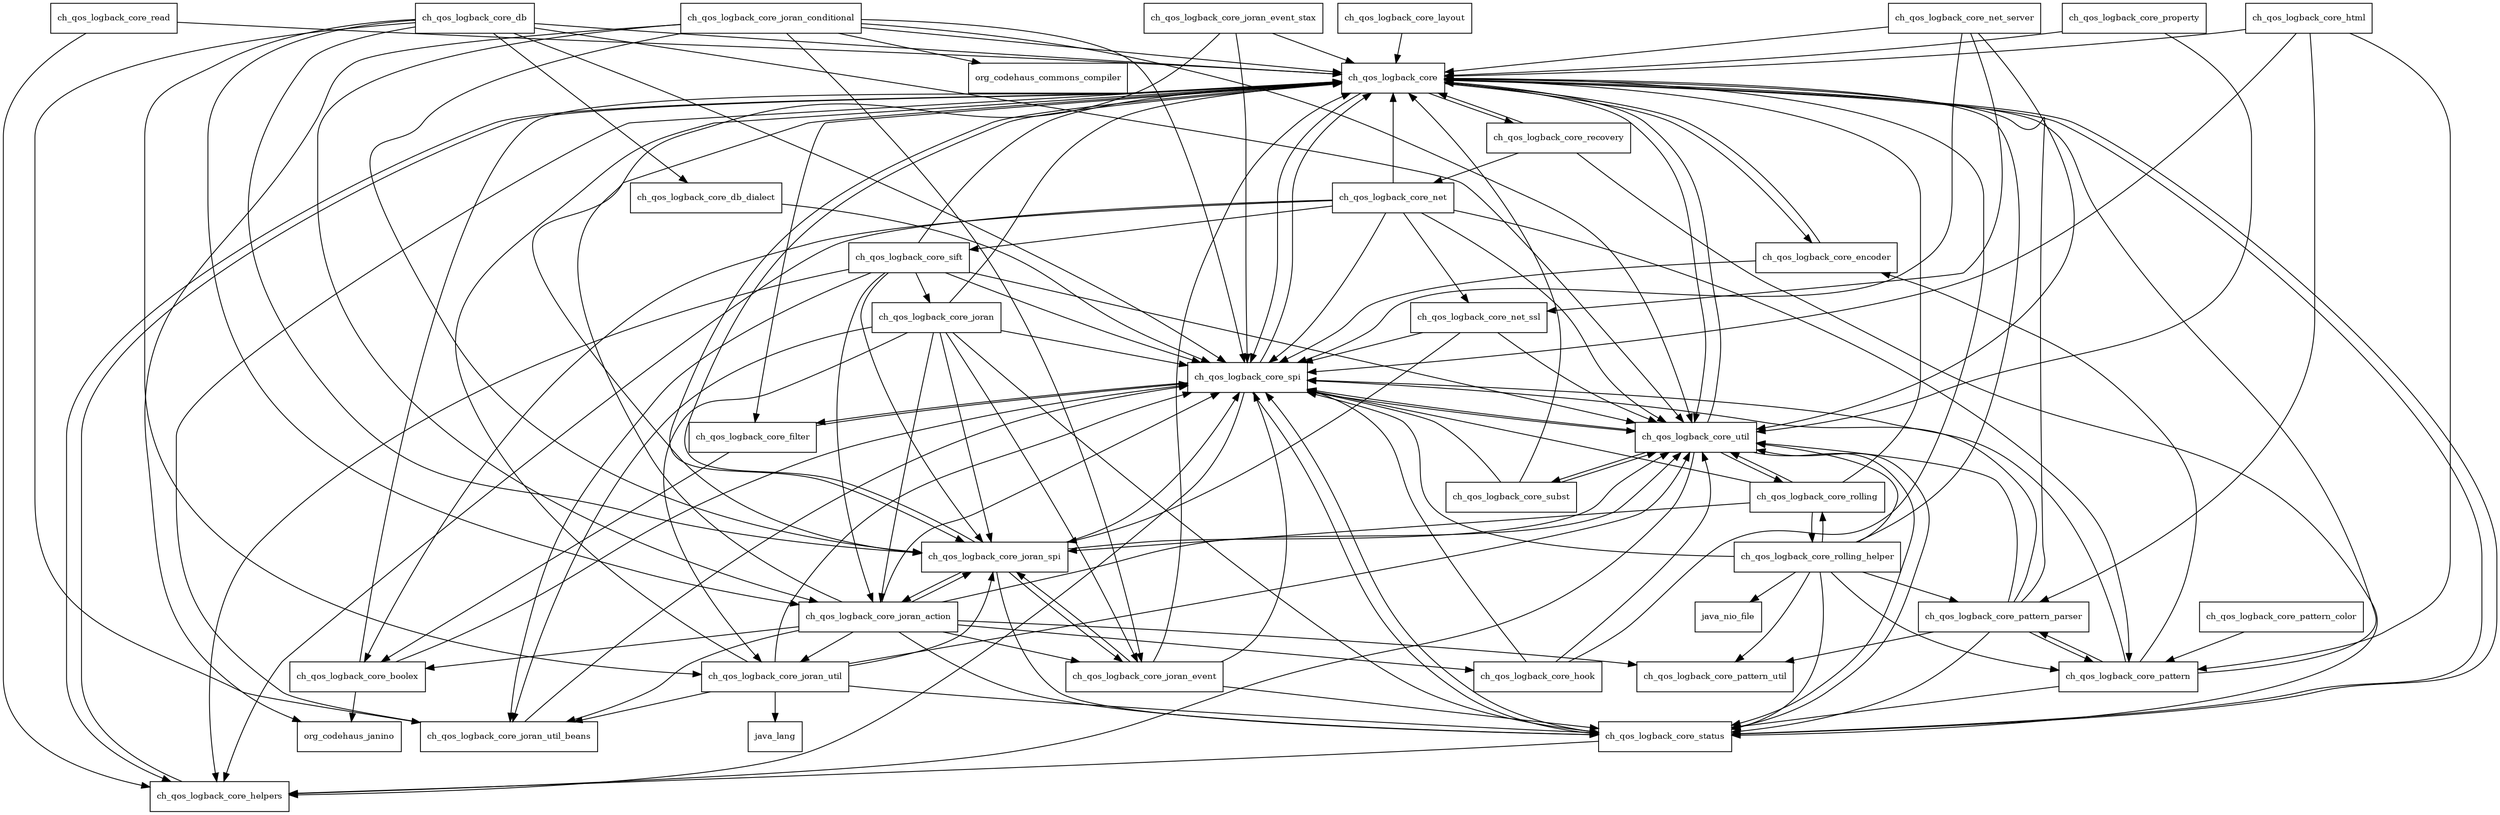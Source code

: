 digraph logback_core_1_3_0_alpha4_package_dependencies {
  node [shape = box, fontsize=10.0];
  ch_qos_logback_core -> ch_qos_logback_core_encoder;
  ch_qos_logback_core -> ch_qos_logback_core_filter;
  ch_qos_logback_core -> ch_qos_logback_core_helpers;
  ch_qos_logback_core -> ch_qos_logback_core_joran_spi;
  ch_qos_logback_core -> ch_qos_logback_core_recovery;
  ch_qos_logback_core -> ch_qos_logback_core_spi;
  ch_qos_logback_core -> ch_qos_logback_core_status;
  ch_qos_logback_core -> ch_qos_logback_core_util;
  ch_qos_logback_core_boolex -> ch_qos_logback_core;
  ch_qos_logback_core_boolex -> ch_qos_logback_core_spi;
  ch_qos_logback_core_boolex -> org_codehaus_janino;
  ch_qos_logback_core_db -> ch_qos_logback_core;
  ch_qos_logback_core_db -> ch_qos_logback_core_db_dialect;
  ch_qos_logback_core_db -> ch_qos_logback_core_joran_action;
  ch_qos_logback_core_db -> ch_qos_logback_core_joran_spi;
  ch_qos_logback_core_db -> ch_qos_logback_core_joran_util;
  ch_qos_logback_core_db -> ch_qos_logback_core_joran_util_beans;
  ch_qos_logback_core_db -> ch_qos_logback_core_spi;
  ch_qos_logback_core_db -> ch_qos_logback_core_util;
  ch_qos_logback_core_db_dialect -> ch_qos_logback_core_spi;
  ch_qos_logback_core_encoder -> ch_qos_logback_core;
  ch_qos_logback_core_encoder -> ch_qos_logback_core_spi;
  ch_qos_logback_core_filter -> ch_qos_logback_core_boolex;
  ch_qos_logback_core_filter -> ch_qos_logback_core_spi;
  ch_qos_logback_core_helpers -> ch_qos_logback_core;
  ch_qos_logback_core_hook -> ch_qos_logback_core;
  ch_qos_logback_core_hook -> ch_qos_logback_core_spi;
  ch_qos_logback_core_hook -> ch_qos_logback_core_util;
  ch_qos_logback_core_html -> ch_qos_logback_core;
  ch_qos_logback_core_html -> ch_qos_logback_core_pattern;
  ch_qos_logback_core_html -> ch_qos_logback_core_pattern_parser;
  ch_qos_logback_core_html -> ch_qos_logback_core_spi;
  ch_qos_logback_core_joran -> ch_qos_logback_core;
  ch_qos_logback_core_joran -> ch_qos_logback_core_joran_action;
  ch_qos_logback_core_joran -> ch_qos_logback_core_joran_event;
  ch_qos_logback_core_joran -> ch_qos_logback_core_joran_spi;
  ch_qos_logback_core_joran -> ch_qos_logback_core_joran_util;
  ch_qos_logback_core_joran -> ch_qos_logback_core_joran_util_beans;
  ch_qos_logback_core_joran -> ch_qos_logback_core_spi;
  ch_qos_logback_core_joran -> ch_qos_logback_core_status;
  ch_qos_logback_core_joran_action -> ch_qos_logback_core;
  ch_qos_logback_core_joran_action -> ch_qos_logback_core_boolex;
  ch_qos_logback_core_joran_action -> ch_qos_logback_core_hook;
  ch_qos_logback_core_joran_action -> ch_qos_logback_core_joran_event;
  ch_qos_logback_core_joran_action -> ch_qos_logback_core_joran_spi;
  ch_qos_logback_core_joran_action -> ch_qos_logback_core_joran_util;
  ch_qos_logback_core_joran_action -> ch_qos_logback_core_joran_util_beans;
  ch_qos_logback_core_joran_action -> ch_qos_logback_core_pattern_util;
  ch_qos_logback_core_joran_action -> ch_qos_logback_core_spi;
  ch_qos_logback_core_joran_action -> ch_qos_logback_core_status;
  ch_qos_logback_core_joran_action -> ch_qos_logback_core_util;
  ch_qos_logback_core_joran_conditional -> ch_qos_logback_core;
  ch_qos_logback_core_joran_conditional -> ch_qos_logback_core_joran_action;
  ch_qos_logback_core_joran_conditional -> ch_qos_logback_core_joran_event;
  ch_qos_logback_core_joran_conditional -> ch_qos_logback_core_joran_spi;
  ch_qos_logback_core_joran_conditional -> ch_qos_logback_core_spi;
  ch_qos_logback_core_joran_conditional -> ch_qos_logback_core_util;
  ch_qos_logback_core_joran_conditional -> org_codehaus_commons_compiler;
  ch_qos_logback_core_joran_conditional -> org_codehaus_janino;
  ch_qos_logback_core_joran_event -> ch_qos_logback_core;
  ch_qos_logback_core_joran_event -> ch_qos_logback_core_joran_spi;
  ch_qos_logback_core_joran_event -> ch_qos_logback_core_spi;
  ch_qos_logback_core_joran_event -> ch_qos_logback_core_status;
  ch_qos_logback_core_joran_event_stax -> ch_qos_logback_core;
  ch_qos_logback_core_joran_event_stax -> ch_qos_logback_core_joran_spi;
  ch_qos_logback_core_joran_event_stax -> ch_qos_logback_core_spi;
  ch_qos_logback_core_joran_spi -> ch_qos_logback_core;
  ch_qos_logback_core_joran_spi -> ch_qos_logback_core_joran_action;
  ch_qos_logback_core_joran_spi -> ch_qos_logback_core_joran_event;
  ch_qos_logback_core_joran_spi -> ch_qos_logback_core_spi;
  ch_qos_logback_core_joran_spi -> ch_qos_logback_core_status;
  ch_qos_logback_core_joran_spi -> ch_qos_logback_core_util;
  ch_qos_logback_core_joran_util -> ch_qos_logback_core;
  ch_qos_logback_core_joran_util -> ch_qos_logback_core_joran_spi;
  ch_qos_logback_core_joran_util -> ch_qos_logback_core_joran_util_beans;
  ch_qos_logback_core_joran_util -> ch_qos_logback_core_spi;
  ch_qos_logback_core_joran_util -> ch_qos_logback_core_status;
  ch_qos_logback_core_joran_util -> ch_qos_logback_core_util;
  ch_qos_logback_core_joran_util -> java_lang;
  ch_qos_logback_core_joran_util_beans -> ch_qos_logback_core;
  ch_qos_logback_core_joran_util_beans -> ch_qos_logback_core_spi;
  ch_qos_logback_core_layout -> ch_qos_logback_core;
  ch_qos_logback_core_net -> ch_qos_logback_core;
  ch_qos_logback_core_net -> ch_qos_logback_core_boolex;
  ch_qos_logback_core_net -> ch_qos_logback_core_helpers;
  ch_qos_logback_core_net -> ch_qos_logback_core_net_ssl;
  ch_qos_logback_core_net -> ch_qos_logback_core_pattern;
  ch_qos_logback_core_net -> ch_qos_logback_core_sift;
  ch_qos_logback_core_net -> ch_qos_logback_core_spi;
  ch_qos_logback_core_net -> ch_qos_logback_core_util;
  ch_qos_logback_core_net_server -> ch_qos_logback_core;
  ch_qos_logback_core_net_server -> ch_qos_logback_core_net_ssl;
  ch_qos_logback_core_net_server -> ch_qos_logback_core_spi;
  ch_qos_logback_core_net_server -> ch_qos_logback_core_util;
  ch_qos_logback_core_net_ssl -> ch_qos_logback_core_joran_spi;
  ch_qos_logback_core_net_ssl -> ch_qos_logback_core_spi;
  ch_qos_logback_core_net_ssl -> ch_qos_logback_core_util;
  ch_qos_logback_core_pattern -> ch_qos_logback_core;
  ch_qos_logback_core_pattern -> ch_qos_logback_core_encoder;
  ch_qos_logback_core_pattern -> ch_qos_logback_core_pattern_parser;
  ch_qos_logback_core_pattern -> ch_qos_logback_core_spi;
  ch_qos_logback_core_pattern -> ch_qos_logback_core_status;
  ch_qos_logback_core_pattern_color -> ch_qos_logback_core_pattern;
  ch_qos_logback_core_pattern_parser -> ch_qos_logback_core;
  ch_qos_logback_core_pattern_parser -> ch_qos_logback_core_pattern;
  ch_qos_logback_core_pattern_parser -> ch_qos_logback_core_pattern_util;
  ch_qos_logback_core_pattern_parser -> ch_qos_logback_core_spi;
  ch_qos_logback_core_pattern_parser -> ch_qos_logback_core_status;
  ch_qos_logback_core_pattern_parser -> ch_qos_logback_core_util;
  ch_qos_logback_core_property -> ch_qos_logback_core;
  ch_qos_logback_core_property -> ch_qos_logback_core_util;
  ch_qos_logback_core_read -> ch_qos_logback_core;
  ch_qos_logback_core_read -> ch_qos_logback_core_helpers;
  ch_qos_logback_core_recovery -> ch_qos_logback_core;
  ch_qos_logback_core_recovery -> ch_qos_logback_core_net;
  ch_qos_logback_core_recovery -> ch_qos_logback_core_status;
  ch_qos_logback_core_rolling -> ch_qos_logback_core;
  ch_qos_logback_core_rolling -> ch_qos_logback_core_joran_spi;
  ch_qos_logback_core_rolling -> ch_qos_logback_core_rolling_helper;
  ch_qos_logback_core_rolling -> ch_qos_logback_core_spi;
  ch_qos_logback_core_rolling -> ch_qos_logback_core_util;
  ch_qos_logback_core_rolling_helper -> ch_qos_logback_core;
  ch_qos_logback_core_rolling_helper -> ch_qos_logback_core_pattern;
  ch_qos_logback_core_rolling_helper -> ch_qos_logback_core_pattern_parser;
  ch_qos_logback_core_rolling_helper -> ch_qos_logback_core_pattern_util;
  ch_qos_logback_core_rolling_helper -> ch_qos_logback_core_rolling;
  ch_qos_logback_core_rolling_helper -> ch_qos_logback_core_spi;
  ch_qos_logback_core_rolling_helper -> ch_qos_logback_core_status;
  ch_qos_logback_core_rolling_helper -> ch_qos_logback_core_util;
  ch_qos_logback_core_rolling_helper -> java_nio_file;
  ch_qos_logback_core_sift -> ch_qos_logback_core;
  ch_qos_logback_core_sift -> ch_qos_logback_core_helpers;
  ch_qos_logback_core_sift -> ch_qos_logback_core_joran;
  ch_qos_logback_core_sift -> ch_qos_logback_core_joran_action;
  ch_qos_logback_core_sift -> ch_qos_logback_core_joran_spi;
  ch_qos_logback_core_sift -> ch_qos_logback_core_joran_util_beans;
  ch_qos_logback_core_sift -> ch_qos_logback_core_spi;
  ch_qos_logback_core_sift -> ch_qos_logback_core_util;
  ch_qos_logback_core_spi -> ch_qos_logback_core;
  ch_qos_logback_core_spi -> ch_qos_logback_core_filter;
  ch_qos_logback_core_spi -> ch_qos_logback_core_helpers;
  ch_qos_logback_core_spi -> ch_qos_logback_core_status;
  ch_qos_logback_core_spi -> ch_qos_logback_core_util;
  ch_qos_logback_core_status -> ch_qos_logback_core;
  ch_qos_logback_core_status -> ch_qos_logback_core_helpers;
  ch_qos_logback_core_status -> ch_qos_logback_core_spi;
  ch_qos_logback_core_status -> ch_qos_logback_core_util;
  ch_qos_logback_core_subst -> ch_qos_logback_core;
  ch_qos_logback_core_subst -> ch_qos_logback_core_spi;
  ch_qos_logback_core_subst -> ch_qos_logback_core_util;
  ch_qos_logback_core_util -> ch_qos_logback_core;
  ch_qos_logback_core_util -> ch_qos_logback_core_helpers;
  ch_qos_logback_core_util -> ch_qos_logback_core_rolling;
  ch_qos_logback_core_util -> ch_qos_logback_core_spi;
  ch_qos_logback_core_util -> ch_qos_logback_core_status;
  ch_qos_logback_core_util -> ch_qos_logback_core_subst;
}
